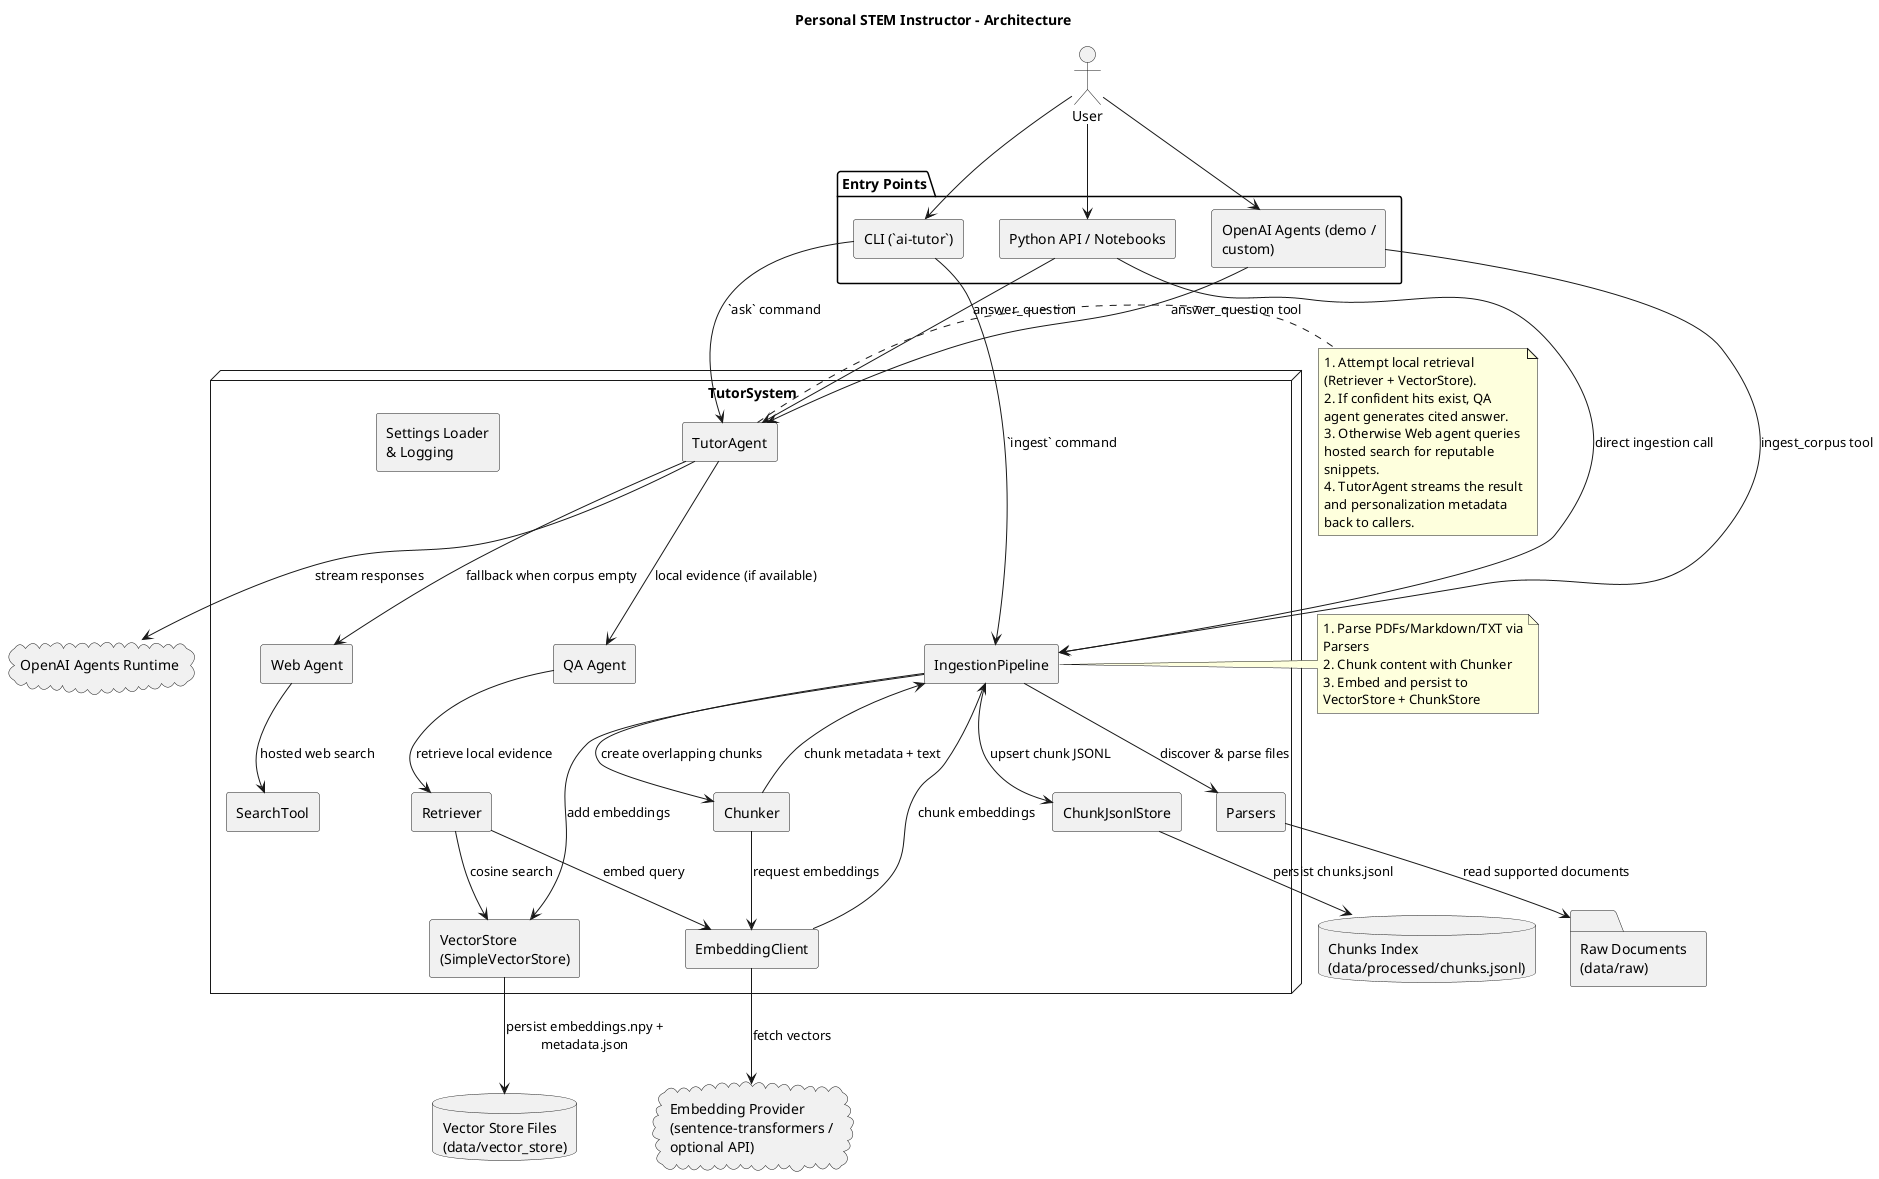 @startuml
skinparam componentStyle rectangle
skinparam wrapWidth 200
skinparam maxMessageSize 200
title Personal STEM Instructor – Architecture

actor User

package "Entry Points" {
  component "CLI (`ai-tutor`)" as CLI
  component "OpenAI Agents (demo / custom)" as AgentRunner
  component "Python API / Notebooks" as PythonAPI
}

node "TutorSystem" as TutorSystem {
  component "Settings Loader\n& Logging" as Settings
  component "IngestionPipeline" as Ingestion
  component "TutorAgent" as TutorAgent
  component "Retriever" as Retriever
  component "EmbeddingClient" as EmbeddingClient
  component "SearchTool" as SearchTool
  component "VectorStore\n(SimpleVectorStore)" as VectorStore
  component "ChunkJsonlStore" as ChunkStore
  component "Parsers" as Parsers
  component "Chunker" as Chunker
  component "QA Agent" as QA
  component "Web Agent" as Web
}

database "Vector Store Files\n(data/vector_store)" as VectorFS
database "Chunks Index\n(data/processed/chunks.jsonl)" as ChunkFS
folder "Raw Documents\n(data/raw)" as RawDocs
cloud "OpenAI Agents Runtime" as OpenAIAgents
cloud "Embedding Provider\n(sentence-transformers / optional API)" as EmbeddingProvider

User --> CLI
User --> AgentRunner
User --> PythonAPI

CLI --> Ingestion : `ingest` command
CLI --> TutorAgent : `ask` command
AgentRunner --> Ingestion : ingest_corpus tool
AgentRunner --> TutorAgent : answer_question tool
PythonAPI --> Ingestion : direct ingestion call
PythonAPI --> TutorAgent : answer_question

Ingestion --> Parsers : discover & parse files
Parsers --> RawDocs : read supported documents
Ingestion --> Chunker : create overlapping chunks
Chunker --> Ingestion : chunk metadata + text
Chunker --> EmbeddingClient : request embeddings
EmbeddingClient --> EmbeddingProvider : fetch vectors
EmbeddingClient --> Ingestion : chunk embeddings
Ingestion --> VectorStore : add embeddings
VectorStore --> VectorFS : persist embeddings.npy + metadata.json
Ingestion --> ChunkStore : upsert chunk JSONL
ChunkStore --> ChunkFS : persist chunks.jsonl

TutorAgent --> QA : local evidence (if available)
QA --> Retriever : retrieve local evidence
Retriever --> EmbeddingClient : embed query
Retriever --> VectorStore : cosine search
TutorAgent --> Web : fallback when corpus empty
Web --> SearchTool : hosted web search
TutorAgent --> OpenAIAgents : stream responses

note right of Ingestion
  1. Parse PDFs/Markdown/TXT via Parsers
  2. Chunk content with Chunker
  3. Embed and persist to VectorStore + ChunkStore
end note

note right of TutorAgent
  1. Attempt local retrieval (Retriever + VectorStore).
  2. If confident hits exist, QA agent generates cited answer.
  3. Otherwise Web agent queries hosted search for reputable snippets.
  4. TutorAgent streams the result and personalization metadata back to callers.
end note

@enduml
